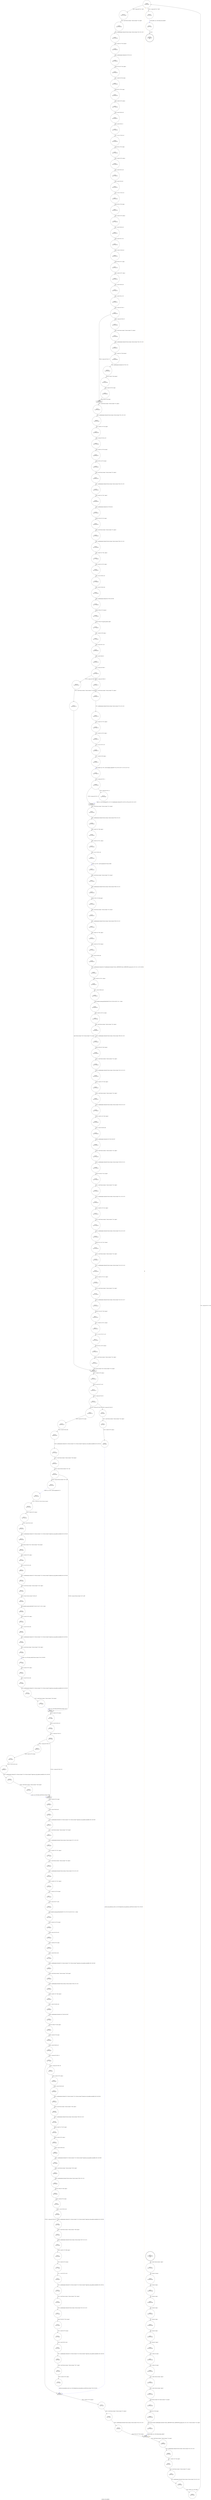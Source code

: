 digraph process_ts_fp_updates {
label="process_ts_fp_updates"
42956 [label="N42956\n(rp:226, ep:0)\nexit", shape="doublecircle"]
42957 [label="N42957\n(rp:252, ep:252)\nentry", shape="doublecircle"]
42957 -> 42959 [label="%2 = alloca %struct.stream*, align 8"]
42959 [label="N42959\n(rp:251, ep:251)", shape="circle"]
42959 -> 42960 [label="%3 = alloca i16, align 2"]
42960 [label="N42960\n(rp:250, ep:250)", shape="circle"]
42960 -> 42961 [label="%4 = alloca i8, align 1"]
42961 [label="N42961\n(rp:249, ep:249)", shape="circle"]
42961 -> 42962 [label="%5 = alloca i8, align 1"]
42962 [label="N42962\n(rp:248, ep:248)", shape="circle"]
42962 -> 42963 [label="%6 = alloca i8, align 1"]
42963 [label="N42963\n(rp:247, ep:247)", shape="circle"]
42963 -> 42964 [label="%7 = alloca i8, align 1"]
42964 [label="N42964\n(rp:246, ep:246)", shape="circle"]
42964 -> 42965 [label="%8 = alloca i8, align 1"]
42965 [label="N42965\n(rp:245, ep:245)", shape="circle"]
42965 -> 42966 [label="%9 = alloca i8*, align 8"]
42966 [label="N42966\n(rp:244, ep:244)", shape="circle"]
42966 -> 42967 [label="%10 = alloca i32, align 4"]
42967 [label="N42967\n(rp:243, ep:243)", shape="circle"]
42967 -> 42968 [label="%11 = alloca i32, align 4"]
42968 [label="N42968\n(rp:242, ep:242)", shape="circle"]
42968 -> 42969 [label="%12 = alloca %struct.stream*, align 8"]
42969 [label="N42969\n(rp:241, ep:241)", shape="circle"]
42969 -> 42970 [label="%13 = alloca %struct.stream*, align 8"]
42970 [label="N42970\n(rp:240, ep:240)", shape="circle"]
42970 -> 42978 [label="store %struct.stream* %0, %struct.stream** %2, align 8"]
42978 [label="N42978\n(rp:239, ep:239)", shape="circle"]
42978 -> 42983 [label="store i8 0, i8* %8, align 1"]
42983 [label="N42983\n(rp:238, ep:238)", shape="circle"]
42983 -> 42985 [label="store %struct.stream* getelementptr inbounds (%struct._RDPCOMP, %struct._RDPCOMP* @g_mppc_dict, i32 0, i32 2), %struct.stream** %12, align 8"]
42985 [label="N42985\n(rp:237, ep:237)", shape="circle"]
42985 -> 42987 [label="ui_begin_update --@-- call void @ui_begin_update()", style="dashed", color="blue"]
42987 [label="N42987\n(rp:236, ep:10)", shape="box"]
42987 -> 42988 [label="%15 = load %struct.stream*, %struct.stream** %2, align 8"]
42987 -> 42987 [label="@", style="dashed", color="orange"]
42987 -> 42994 [label="@", style="dashed", color="orange"]
42988 [label="N42988\n(rp:235, ep:9)", shape="circle"]
42988 -> 42989 [label="%16 = getelementptr inbounds %struct.stream, %struct.stream* %15, i32 0, i32 0"]
42989 [label="N42989\n(rp:234, ep:8)", shape="circle"]
42989 -> 42990 [label="%17 = load i8*, i8** %16, align 8"]
42990 [label="N42990\n(rp:233, ep:7)", shape="circle"]
42990 -> 42991 [label="%18 = load %struct.stream*, %struct.stream** %2, align 8"]
42991 [label="N42991\n(rp:232, ep:6)", shape="circle"]
42991 -> 42992 [label="%19 = getelementptr inbounds %struct.stream, %struct.stream* %18, i32 0, i32 1"]
42992 [label="N42992\n(rp:231, ep:5)", shape="circle"]
42992 -> 42993 [label="%20 = load i8*, i8** %19, align 8"]
42993 [label="N42993\n(rp:230, ep:4)", shape="circle"]
42993 -> 42994 [label="%21 = icmp ult i8* %17, %20"]
42994 [label="N42994\n(rp:229, ep:3)", shape="circle"]
42994 -> 43233 [label="[%21 = icmp ult i8* %17, %20]"]
42994 -> 43234 [label="[!(%21 = icmp ult i8* %17, %20)]"]
42996 [label="N42996\n(rp:224, ep:235)", shape="circle"]
42996 -> 42997 [label="%24 = getelementptr inbounds %struct.stream, %struct.stream* %23, i32 0, i32 0"]
42997 [label="N42997\n(rp:223, ep:234)", shape="circle"]
42997 -> 42998 [label="%25 = load i8*, i8** %24, align 8"]
42998 [label="N42998\n(rp:222, ep:233)", shape="circle"]
42998 -> 42999 [label="%26 = getelementptr inbounds i8, i8* %25, i32 1"]
42999 [label="N42999\n(rp:221, ep:232)", shape="circle"]
42999 -> 43000 [label="store i8* %26, i8** %24, align 8"]
43000 [label="N43000\n(rp:220, ep:231)", shape="circle"]
43000 -> 43001 [label="%27 = load i8, i8* %25, align 1"]
43001 [label="N43001\n(rp:219, ep:230)", shape="circle"]
43001 -> 43002 [label="store i8 %27, i8* %4, align 1"]
43002 [label="N43002\n(rp:218, ep:229)", shape="circle"]
43002 -> 43003 [label="%28 = load i8, i8* %4, align 1"]
43003 [label="N43003\n(rp:217, ep:228)", shape="circle"]
43003 -> 43004 [label="%29 = zext i8 %28 to i32"]
43004 [label="N43004\n(rp:216, ep:227)", shape="circle"]
43004 -> 43005 [label="%30 = and i32 %29, 15"]
43005 [label="N43005\n(rp:215, ep:226)", shape="circle"]
43005 -> 43006 [label="%31 = trunc i32 %30 to i8"]
43006 [label="N43006\n(rp:214, ep:225)", shape="circle"]
43006 -> 43007 [label="store i8 %31, i8* %5, align 1"]
43007 [label="N43007\n(rp:213, ep:224)", shape="circle"]
43007 -> 43008 [label="%32 = load i8, i8* %4, align 1"]
43008 [label="N43008\n(rp:212, ep:223)", shape="circle"]
43008 -> 43009 [label="%33 = zext i8 %32 to i32"]
43009 [label="N43009\n(rp:211, ep:222)", shape="circle"]
43009 -> 43010 [label="%34 = and i32 %33, 48"]
43010 [label="N43010\n(rp:210, ep:221)", shape="circle"]
43010 -> 43011 [label="%35 = trunc i32 %34 to i8"]
43011 [label="N43011\n(rp:209, ep:220)", shape="circle"]
43011 -> 43012 [label="store i8 %35, i8* %6, align 1"]
43012 [label="N43012\n(rp:208, ep:219)", shape="circle"]
43012 -> 43013 [label="%36 = load i8, i8* %4, align 1"]
43013 [label="N43013\n(rp:207, ep:218)", shape="circle"]
43013 -> 43014 [label="%37 = zext i8 %36 to i32"]
43014 [label="N43014\n(rp:206, ep:217)", shape="circle"]
43014 -> 43015 [label="%38 = and i32 %37, 192"]
43015 [label="N43015\n(rp:205, ep:216)", shape="circle"]
43015 -> 43016 [label="%39 = trunc i32 %38 to i8"]
43016 [label="N43016\n(rp:204, ep:215)", shape="circle"]
43016 -> 43017 [label="store i8 %39, i8* %7, align 1"]
43017 [label="N43017\n(rp:203, ep:214)", shape="circle"]
43017 -> 43018 [label="%40 = load i8, i8* %7, align 1"]
43018 [label="N43018\n(rp:202, ep:213)", shape="circle"]
43018 -> 43019 [label="%41 = zext i8 %40 to i32"]
43019 [label="N43019\n(rp:201, ep:212)", shape="circle"]
43019 -> 43020 [label="%42 = and i32 %41, 128"]
43020 [label="N43020\n(rp:200, ep:211)", shape="circle"]
43020 -> 43021 [label="%43 = icmp ne i32 %42, 0"]
43021 [label="N43021\n(rp:199, ep:210)", shape="circle"]
43021 -> 43235 [label="[%43 = icmp ne i32 %42, 0]"]
43021 -> 43030 [label="[!(%43 = icmp ne i32 %42, 0)]"]
43023 [label="N43023\n(rp:197, ep:208)", shape="circle"]
43023 -> 43024 [label="%46 = getelementptr inbounds %struct.stream, %struct.stream* %45, i32 0, i32 0"]
43024 [label="N43024\n(rp:196, ep:207)", shape="circle"]
43024 -> 43025 [label="%47 = load i8*, i8** %46, align 8"]
43025 [label="N43025\n(rp:195, ep:206)", shape="circle"]
43025 -> 43026 [label="%48 = getelementptr inbounds i8, i8* %47, i32 1"]
43026 [label="N43026\n(rp:194, ep:205)", shape="circle"]
43026 -> 43027 [label="store i8* %48, i8** %46, align 8"]
43027 [label="N43027\n(rp:193, ep:204)", shape="circle"]
43027 -> 43028 [label="%49 = load i8, i8* %47, align 1"]
43028 [label="N43028\n(rp:192, ep:203)", shape="circle"]
43028 -> 43030 [label="store i8 %49, i8* %8, align 1"]
43030 [label="N43030\n(rp:191, ep:202)", shape="box"]
43030 -> 43031 [label="%51 = load %struct.stream*, %struct.stream** %2, align 8"]
43031 [label="N43031\n(rp:190, ep:201)", shape="circle"]
43031 -> 43032 [label="%52 = getelementptr inbounds %struct.stream, %struct.stream* %51, i32 0, i32 0"]
43032 [label="N43032\n(rp:189, ep:200)", shape="circle"]
43032 -> 43033 [label="%53 = load i8*, i8** %52, align 8"]
43033 [label="N43033\n(rp:188, ep:199)", shape="circle"]
43033 -> 43034 [label="%54 = bitcast i8* %53 to i16*"]
43034 [label="N43034\n(rp:187, ep:198)", shape="circle"]
43034 -> 43035 [label="%55 = load i16, i16* %54, align 2"]
43035 [label="N43035\n(rp:186, ep:197)", shape="circle"]
43035 -> 43036 [label="store i16 %55, i16* %3, align 2"]
43036 [label="N43036\n(rp:185, ep:196)", shape="circle"]
43036 -> 43037 [label="%56 = load %struct.stream*, %struct.stream** %2, align 8"]
43037 [label="N43037\n(rp:184, ep:195)", shape="circle"]
43037 -> 43038 [label="%57 = getelementptr inbounds %struct.stream, %struct.stream* %56, i32 0, i32 0"]
43038 [label="N43038\n(rp:183, ep:194)", shape="circle"]
43038 -> 43039 [label="%58 = load i8*, i8** %57, align 8"]
43039 [label="N43039\n(rp:182, ep:193)", shape="circle"]
43039 -> 43040 [label="%59 = getelementptr inbounds i8, i8* %58, i64 2"]
43040 [label="N43040\n(rp:181, ep:192)", shape="circle"]
43040 -> 43041 [label="store i8* %59, i8** %57, align 8"]
43041 [label="N43041\n(rp:180, ep:191)", shape="circle"]
43041 -> 43042 [label="%60 = load %struct.stream*, %struct.stream** %2, align 8"]
43042 [label="N43042\n(rp:179, ep:190)", shape="circle"]
43042 -> 43043 [label="%61 = getelementptr inbounds %struct.stream, %struct.stream* %60, i32 0, i32 0"]
43043 [label="N43043\n(rp:178, ep:189)", shape="circle"]
43043 -> 43044 [label="%62 = load i8*, i8** %61, align 8"]
43044 [label="N43044\n(rp:177, ep:188)", shape="circle"]
43044 -> 43045 [label="%63 = load i16, i16* %3, align 2"]
43045 [label="N43045\n(rp:176, ep:187)", shape="circle"]
43045 -> 43046 [label="%64 = zext i16 %63 to i32"]
43046 [label="N43046\n(rp:175, ep:186)", shape="circle"]
43046 -> 43047 [label="%65 = sext i32 %64 to i64"]
43047 [label="N43047\n(rp:174, ep:185)", shape="circle"]
43047 -> 43048 [label="%66 = getelementptr inbounds i8, i8* %62, i64 %65"]
43048 [label="N43048\n(rp:173, ep:184)", shape="circle"]
43048 -> 43049 [label="store i8* %66, i8** %9, align 8"]
43049 [label="N43049\n(rp:172, ep:183)", shape="circle"]
43049 -> 43050 [label="store i8* %66, i8** @g_next_packet, align 8"]
43050 [label="N43050\n(rp:171, ep:182)", shape="circle"]
43050 -> 43051 [label="%67 = load i8, i8* %8, align 1"]
43051 [label="N43051\n(rp:170, ep:181)", shape="circle"]
43051 -> 43052 [label="%68 = zext i8 %67 to i32"]
43052 [label="N43052\n(rp:169, ep:180)", shape="circle"]
43052 -> 43053 [label="%69 = and i32 %68, 32"]
43053 [label="N43053\n(rp:168, ep:179)", shape="circle"]
43053 -> 43054 [label="%70 = icmp ne i32 %69, 0"]
43054 [label="N43054\n(rp:167, ep:178)", shape="circle"]
43054 -> 43237 [label="[%70 = icmp ne i32 %69, 0]"]
43054 -> 43238 [label="[!(%70 = icmp ne i32 %69, 0)]"]
43056 [label="N43056\n(rp:163, ep:176)", shape="circle"]
43056 -> 43057 [label="%73 = getelementptr inbounds %struct.stream, %struct.stream* %72, i32 0, i32 0"]
43057 [label="N43057\n(rp:162, ep:175)", shape="circle"]
43057 -> 43058 [label="%74 = load i8*, i8** %73, align 8"]
43058 [label="N43058\n(rp:161, ep:174)", shape="circle"]
43058 -> 43059 [label="%75 = load i16, i16* %3, align 2"]
43059 [label="N43059\n(rp:160, ep:173)", shape="circle"]
43059 -> 43060 [label="%76 = zext i16 %75 to i32"]
43060 [label="N43060\n(rp:159, ep:172)", shape="circle"]
43060 -> 43061 [label="%77 = load i8, i8* %8, align 1"]
43061 [label="N43061\n(rp:158, ep:171)", shape="circle"]
43061 -> 43062 [label="mppc_expand --@-- %78 = call i32 @mppc_expand(i8* %74, i32 %76, i8 %77, i32* %10, i32* %11)", style="dashed", color="blue"]
43062 [label="N43062\n(rp:157, ep:170)", shape="circle"]
43062 -> 43063 [label="%79 = icmp eq i32 %78, -1"]
43063 [label="N43063\n(rp:156, ep:169)", shape="circle"]
43063 -> 43239 [label="[%79 = icmp eq i32 %78, -1]"]
43063 -> 43066 [label="[!(%79 = icmp eq i32 %78, -1)]"]
43066 [label="N43066\n(rp:154, ep:167)", shape="box"]
43066 -> 43067 [label="%82 = load %struct.stream*, %struct.stream** %12, align 8"]
43067 [label="N43067\n(rp:153, ep:166)", shape="circle"]
43067 -> 43068 [label="%83 = getelementptr inbounds %struct.stream, %struct.stream* %82, i32 0, i32 2"]
43068 [label="N43068\n(rp:152, ep:165)", shape="circle"]
43068 -> 43069 [label="%84 = load i8*, i8** %83, align 8"]
43069 [label="N43069\n(rp:151, ep:164)", shape="circle"]
43069 -> 43070 [label="%85 = load i32, i32* %11, align 4"]
43070 [label="N43070\n(rp:150, ep:163)", shape="circle"]
43070 -> 43071 [label="%86 = zext i32 %85 to i64"]
43071 [label="N43071\n(rp:149, ep:162)", shape="circle"]
43071 -> 43072 [label="xrealloc --@-- %87 = call i8* @xrealloc(i8* %84, i64 %86)", style="dashed", color="blue"]
43072 [label="N43072\n(rp:148, ep:161)", shape="circle"]
43072 -> 43073 [label="%88 = load %struct.stream*, %struct.stream** %12, align 8"]
43073 [label="N43073\n(rp:147, ep:160)", shape="circle"]
43073 -> 43074 [label="%89 = getelementptr inbounds %struct.stream, %struct.stream* %88, i32 0, i32 2"]
43074 [label="N43074\n(rp:146, ep:159)", shape="circle"]
43074 -> 43075 [label="store i8* %87, i8** %89, align 8"]
43075 [label="N43075\n(rp:145, ep:158)", shape="circle"]
43075 -> 43076 [label="%90 = load %struct.stream*, %struct.stream** %12, align 8"]
43076 [label="N43076\n(rp:144, ep:157)", shape="circle"]
43076 -> 43077 [label="%91 = getelementptr inbounds %struct.stream, %struct.stream* %90, i32 0, i32 2"]
43077 [label="N43077\n(rp:143, ep:156)", shape="circle"]
43077 -> 43078 [label="%92 = load i8*, i8** %91, align 8"]
43078 [label="N43078\n(rp:142, ep:155)", shape="circle"]
43078 -> 43079 [label="%93 = load i32, i32* %10, align 4"]
43079 [label="N43079\n(rp:141, ep:154)", shape="circle"]
43079 -> 43080 [label="%94 = zext i32 %93 to i64"]
43080 [label="N43080\n(rp:140, ep:153)", shape="circle"]
43080 -> 43081 [label="%95 = getelementptr inbounds i8, i8* getelementptr inbounds (%struct._RDPCOMP, %struct._RDPCOMP* @g_mppc_dict, i32 0, i32 1, i32 0), i64 %94"]
43081 [label="N43081\n(rp:139, ep:152)", shape="circle"]
43081 -> 43082 [label="%96 = load i32, i32* %11, align 4"]
43082 [label="N43082\n(rp:138, ep:151)", shape="circle"]
43082 -> 43083 [label="%97 = zext i32 %96 to i64"]
43083 [label="N43083\n(rp:137, ep:150)", shape="circle"]
43083 -> 43084 [label="call void @llvm.memcpy.p0i8.p0i8.i64(i8* %92, i8* %95, i64 %97, i32 1, i1 false)"]
43084 [label="N43084\n(rp:136, ep:149)", shape="circle"]
43084 -> 43085 [label="%98 = load i32, i32* %11, align 4"]
43085 [label="N43085\n(rp:135, ep:148)", shape="circle"]
43085 -> 43086 [label="%99 = load %struct.stream*, %struct.stream** %12, align 8"]
43086 [label="N43086\n(rp:134, ep:147)", shape="circle"]
43086 -> 43087 [label="%100 = getelementptr inbounds %struct.stream, %struct.stream* %99, i32 0, i32 3"]
43087 [label="N43087\n(rp:133, ep:146)", shape="circle"]
43087 -> 43088 [label="store i32 %98, i32* %100, align 8"]
43088 [label="N43088\n(rp:132, ep:145)", shape="circle"]
43088 -> 43089 [label="%101 = load %struct.stream*, %struct.stream** %12, align 8"]
43089 [label="N43089\n(rp:131, ep:144)", shape="circle"]
43089 -> 43090 [label="%102 = getelementptr inbounds %struct.stream, %struct.stream* %101, i32 0, i32 2"]
43090 [label="N43090\n(rp:130, ep:143)", shape="circle"]
43090 -> 43091 [label="%103 = load i8*, i8** %102, align 8"]
43091 [label="N43091\n(rp:129, ep:142)", shape="circle"]
43091 -> 43092 [label="%104 = load %struct.stream*, %struct.stream** %12, align 8"]
43092 [label="N43092\n(rp:128, ep:141)", shape="circle"]
43092 -> 43093 [label="%105 = getelementptr inbounds %struct.stream, %struct.stream* %104, i32 0, i32 3"]
43093 [label="N43093\n(rp:127, ep:140)", shape="circle"]
43093 -> 43094 [label="%106 = load i32, i32* %105, align 8"]
43094 [label="N43094\n(rp:126, ep:139)", shape="circle"]
43094 -> 43095 [label="%107 = zext i32 %106 to i64"]
43095 [label="N43095\n(rp:125, ep:138)", shape="circle"]
43095 -> 43096 [label="%108 = getelementptr inbounds i8, i8* %103, i64 %107"]
43096 [label="N43096\n(rp:124, ep:137)", shape="circle"]
43096 -> 43097 [label="%109 = load %struct.stream*, %struct.stream** %12, align 8"]
43097 [label="N43097\n(rp:123, ep:136)", shape="circle"]
43097 -> 43098 [label="%110 = getelementptr inbounds %struct.stream, %struct.stream* %109, i32 0, i32 1"]
43098 [label="N43098\n(rp:122, ep:135)", shape="circle"]
43098 -> 43099 [label="store i8* %108, i8** %110, align 8"]
43099 [label="N43099\n(rp:121, ep:134)", shape="circle"]
43099 -> 43100 [label="%111 = load %struct.stream*, %struct.stream** %12, align 8"]
43100 [label="N43100\n(rp:120, ep:133)", shape="circle"]
43100 -> 43101 [label="%112 = getelementptr inbounds %struct.stream, %struct.stream* %111, i32 0, i32 2"]
43101 [label="N43101\n(rp:119, ep:132)", shape="circle"]
43101 -> 43102 [label="%113 = load i8*, i8** %112, align 8"]
43102 [label="N43102\n(rp:118, ep:131)", shape="circle"]
43102 -> 43103 [label="%114 = load %struct.stream*, %struct.stream** %12, align 8"]
43103 [label="N43103\n(rp:117, ep:130)", shape="circle"]
43103 -> 43104 [label="%115 = getelementptr inbounds %struct.stream, %struct.stream* %114, i32 0, i32 0"]
43104 [label="N43104\n(rp:116, ep:129)", shape="circle"]
43104 -> 43105 [label="store i8* %113, i8** %115, align 8"]
43105 [label="N43105\n(rp:115, ep:128)", shape="circle"]
43105 -> 43106 [label="%116 = load %struct.stream*, %struct.stream** %12, align 8"]
43106 [label="N43106\n(rp:114, ep:127)", shape="circle"]
43106 -> 43107 [label="%117 = getelementptr inbounds %struct.stream, %struct.stream* %116, i32 0, i32 0"]
43107 [label="N43107\n(rp:113, ep:126)", shape="circle"]
43107 -> 43108 [label="%118 = load i8*, i8** %117, align 8"]
43108 [label="N43108\n(rp:112, ep:125)", shape="circle"]
43108 -> 43109 [label="%119 = load %struct.stream*, %struct.stream** %12, align 8"]
43109 [label="N43109\n(rp:111, ep:124)", shape="circle"]
43109 -> 43110 [label="%120 = getelementptr inbounds %struct.stream, %struct.stream* %119, i32 0, i32 7"]
43110 [label="N43110\n(rp:110, ep:123)", shape="circle"]
43110 -> 43111 [label="store i8* %118, i8** %120, align 8"]
43111 [label="N43111\n(rp:109, ep:122)", shape="circle"]
43111 -> 43112 [label="%121 = load i32, i32* %11, align 4"]
43112 [label="N43112\n(rp:108, ep:121)", shape="circle"]
43112 -> 43113 [label="%122 = trunc i32 %121 to i16"]
43113 [label="N43113\n(rp:107, ep:120)", shape="circle"]
43113 -> 43114 [label="store i16 %122, i16* %3, align 2"]
43114 [label="N43114\n(rp:106, ep:118)", shape="circle"]
43114 -> 43115 [label="%123 = load %struct.stream*, %struct.stream** %12, align 8"]
43115 [label="N43115\n(rp:105, ep:116)", shape="circle"]
43115 -> 43120 [label="store %struct.stream* %123, %struct.stream** %13, align 8"]
43118 [label="N43118\n(rp:165, ep:117)", shape="circle"]
43118 -> 43120 [label="store %struct.stream* %125, %struct.stream** %13, align 8"]
43120 [label="N43120\n(rp:104, ep:115)", shape="box"]
43120 -> 43121 [label="%127 = load i8, i8* %6, align 1"]
43121 [label="N43121\n(rp:103, ep:114)", shape="circle"]
43121 -> 43122 [label="%128 = zext i8 %127 to i32"]
43122 [label="N43122\n(rp:102, ep:113)", shape="circle"]
43122 -> 43123 [label="%129 = icmp eq i32 %128, 0"]
43123 [label="N43123\n(rp:101, ep:112)", shape="circle"]
43123 -> 43241 [label="[%129 = icmp eq i32 %128, 0]"]
43123 -> 43242 [label="[!(%129 = icmp eq i32 %128, 0)]"]
43125 [label="N43125\n(rp:5, ep:17)", shape="circle"]
43125 -> 43126 [label="%132 = load i8, i8* %5, align 1"]
43126 [label="N43126\n(rp:4, ep:15)", shape="circle"]
43126 -> 43226 [label="process_ts_fp_update_by_code --@-- call void @process_ts_fp_update_by_code(%struct.stream* %131, i8 %132)", style="dashed", color="blue"]
43129 [label="N43129\n(rp:99, ep:110)", shape="circle"]
43129 -> 43130 [label="%135 = zext i8 %134 to i64"]
43130 [label="N43130\n(rp:98, ep:109)", shape="circle"]
43130 -> 43131 [label="%136 = getelementptr inbounds [15 x %struct.stream*], [15 x %struct.stream*]* @process_ts_fp_updates.assembled, i64 0, i64 %135"]
43131 [label="N43131\n(rp:97, ep:108)", shape="circle"]
43131 -> 43132 [label="%137 = load %struct.stream*, %struct.stream** %136, align 8"]
43132 [label="N43132\n(rp:96, ep:107)", shape="circle"]
43132 -> 43133 [label="%138 = icmp eq %struct.stream* %137, null"]
43133 [label="N43133\n(rp:95, ep:106)", shape="circle"]
43133 -> 43243 [label="[%138 = icmp eq %struct.stream* %137, null]"]
43133 -> 43157 [label="[!(%138 = icmp eq %struct.stream* %137, null)]"]
43135 [label="N43135\n(rp:93, ep:104)", shape="circle"]
43135 -> 43136 [label="%141 = bitcast i8* %140 to %struct.stream*"]
43136 [label="N43136\n(rp:92, ep:103)", shape="circle"]
43136 -> 43137 [label="%142 = load i8, i8* %5, align 1"]
43137 [label="N43137\n(rp:91, ep:102)", shape="circle"]
43137 -> 43138 [label="%143 = zext i8 %142 to i64"]
43138 [label="N43138\n(rp:90, ep:101)", shape="circle"]
43138 -> 43139 [label="%144 = getelementptr inbounds [15 x %struct.stream*], [15 x %struct.stream*]* @process_ts_fp_updates.assembled, i64 0, i64 %143"]
43139 [label="N43139\n(rp:89, ep:100)", shape="circle"]
43139 -> 43140 [label="store %struct.stream* %141, %struct.stream** %144, align 8"]
43140 [label="N43140\n(rp:88, ep:99)", shape="circle"]
43140 -> 43141 [label="%145 = load i8, i8* %5, align 1"]
43141 [label="N43141\n(rp:87, ep:98)", shape="circle"]
43141 -> 43142 [label="%146 = zext i8 %145 to i64"]
43142 [label="N43142\n(rp:86, ep:97)", shape="circle"]
43142 -> 43143 [label="%147 = getelementptr inbounds [15 x %struct.stream*], [15 x %struct.stream*]* @process_ts_fp_updates.assembled, i64 0, i64 %146"]
43143 [label="N43143\n(rp:85, ep:96)", shape="circle"]
43143 -> 43144 [label="%148 = load %struct.stream*, %struct.stream** %147, align 8"]
43144 [label="N43144\n(rp:84, ep:95)", shape="circle"]
43144 -> 43145 [label="%149 = bitcast %struct.stream* %148 to i8*"]
43145 [label="N43145\n(rp:83, ep:94)", shape="circle"]
43145 -> 43146 [label="call void @llvm.memset.p0i8.i64(i8* %149, i8 0, i64 72, i32 8, i1 false)"]
43146 [label="N43146\n(rp:82, ep:93)", shape="circle"]
43146 -> 43147 [label="%150 = load i8, i8* %5, align 1"]
43147 [label="N43147\n(rp:81, ep:92)", shape="circle"]
43147 -> 43148 [label="%151 = zext i8 %150 to i64"]
43148 [label="N43148\n(rp:80, ep:91)", shape="circle"]
43148 -> 43149 [label="%152 = getelementptr inbounds [15 x %struct.stream*], [15 x %struct.stream*]* @process_ts_fp_updates.assembled, i64 0, i64 %151"]
43149 [label="N43149\n(rp:79, ep:90)", shape="circle"]
43149 -> 43150 [label="%153 = load %struct.stream*, %struct.stream** %152, align 8"]
43150 [label="N43150\n(rp:78, ep:89)", shape="circle"]
43150 -> 43151 [label="s_realloc --@-- call void @s_realloc(%struct.stream* %153, i32 65535)", style="dashed", color="blue"]
43151 [label="N43151\n(rp:77, ep:88)", shape="circle"]
43151 -> 43152 [label="%154 = load i8, i8* %5, align 1"]
43152 [label="N43152\n(rp:76, ep:87)", shape="circle"]
43152 -> 43153 [label="%155 = zext i8 %154 to i64"]
43153 [label="N43153\n(rp:75, ep:86)", shape="circle"]
43153 -> 43154 [label="%156 = getelementptr inbounds [15 x %struct.stream*], [15 x %struct.stream*]* @process_ts_fp_updates.assembled, i64 0, i64 %155"]
43154 [label="N43154\n(rp:74, ep:85)", shape="circle"]
43154 -> 43155 [label="%157 = load %struct.stream*, %struct.stream** %156, align 8"]
43155 [label="N43155\n(rp:73, ep:84)", shape="circle"]
43155 -> 43157 [label="s_reset --@-- call void @s_reset(%struct.stream* %157)", style="dashed", color="blue"]
43157 [label="N43157\n(rp:72, ep:83)", shape="box"]
43157 -> 43158 [label="%159 = load i8, i8* %6, align 1"]
43158 [label="N43158\n(rp:71, ep:82)", shape="circle"]
43158 -> 43159 [label="%160 = zext i8 %159 to i32"]
43159 [label="N43159\n(rp:70, ep:81)", shape="circle"]
43159 -> 43160 [label="%161 = icmp eq i32 %160, 32"]
43160 [label="N43160\n(rp:69, ep:80)", shape="circle"]
43160 -> 43245 [label="[%161 = icmp eq i32 %160, 32]"]
43160 -> 43167 [label="[!(%161 = icmp eq i32 %160, 32)]"]
43162 [label="N43162\n(rp:67, ep:78)", shape="circle"]
43162 -> 43163 [label="%164 = zext i8 %163 to i64"]
43163 [label="N43163\n(rp:66, ep:77)", shape="circle"]
43163 -> 43164 [label="%165 = getelementptr inbounds [15 x %struct.stream*], [15 x %struct.stream*]* @process_ts_fp_updates.assembled, i64 0, i64 %164"]
43164 [label="N43164\n(rp:65, ep:76)", shape="circle"]
43164 -> 43165 [label="%166 = load %struct.stream*, %struct.stream** %165, align 8"]
43165 [label="N43165\n(rp:64, ep:75)", shape="circle"]
43165 -> 43167 [label="s_reset --@-- call void @s_reset(%struct.stream* %166)", style="dashed", color="blue"]
43167 [label="N43167\n(rp:63, ep:74)", shape="box"]
43167 -> 43168 [label="%168 = load i8, i8* %5, align 1"]
43168 [label="N43168\n(rp:62, ep:73)", shape="circle"]
43168 -> 43169 [label="%169 = zext i8 %168 to i64"]
43169 [label="N43169\n(rp:61, ep:72)", shape="circle"]
43169 -> 43170 [label="%170 = getelementptr inbounds [15 x %struct.stream*], [15 x %struct.stream*]* @process_ts_fp_updates.assembled, i64 0, i64 %169"]
43170 [label="N43170\n(rp:60, ep:71)", shape="circle"]
43170 -> 43171 [label="%171 = load %struct.stream*, %struct.stream** %170, align 8"]
43171 [label="N43171\n(rp:59, ep:70)", shape="circle"]
43171 -> 43172 [label="%172 = getelementptr inbounds %struct.stream, %struct.stream* %171, i32 0, i32 0"]
43172 [label="N43172\n(rp:58, ep:69)", shape="circle"]
43172 -> 43173 [label="%173 = load i8*, i8** %172, align 8"]
43173 [label="N43173\n(rp:57, ep:68)", shape="circle"]
43173 -> 43174 [label="%174 = load %struct.stream*, %struct.stream** %13, align 8"]
43174 [label="N43174\n(rp:56, ep:67)", shape="circle"]
43174 -> 43175 [label="%175 = getelementptr inbounds %struct.stream, %struct.stream* %174, i32 0, i32 0"]
43175 [label="N43175\n(rp:55, ep:66)", shape="circle"]
43175 -> 43176 [label="%176 = load i8*, i8** %175, align 8"]
43176 [label="N43176\n(rp:54, ep:65)", shape="circle"]
43176 -> 43177 [label="%177 = load i16, i16* %3, align 2"]
43177 [label="N43177\n(rp:53, ep:64)", shape="circle"]
43177 -> 43178 [label="%178 = zext i16 %177 to i64"]
43178 [label="N43178\n(rp:52, ep:63)", shape="circle"]
43178 -> 43179 [label="call void @llvm.memcpy.p0i8.p0i8.i64(i8* %173, i8* %176, i64 %178, i32 1, i1 false)"]
43179 [label="N43179\n(rp:51, ep:62)", shape="circle"]
43179 -> 43180 [label="%179 = load i16, i16* %3, align 2"]
43180 [label="N43180\n(rp:50, ep:61)", shape="circle"]
43180 -> 43181 [label="%180 = zext i16 %179 to i32"]
43181 [label="N43181\n(rp:49, ep:60)", shape="circle"]
43181 -> 43182 [label="%181 = load i8, i8* %5, align 1"]
43182 [label="N43182\n(rp:48, ep:59)", shape="circle"]
43182 -> 43183 [label="%182 = zext i8 %181 to i64"]
43183 [label="N43183\n(rp:47, ep:58)", shape="circle"]
43183 -> 43184 [label="%183 = getelementptr inbounds [15 x %struct.stream*], [15 x %struct.stream*]* @process_ts_fp_updates.assembled, i64 0, i64 %182"]
43184 [label="N43184\n(rp:46, ep:57)", shape="circle"]
43184 -> 43185 [label="%184 = load %struct.stream*, %struct.stream** %183, align 8"]
43185 [label="N43185\n(rp:45, ep:56)", shape="circle"]
43185 -> 43186 [label="%185 = getelementptr inbounds %struct.stream, %struct.stream* %184, i32 0, i32 0"]
43186 [label="N43186\n(rp:44, ep:55)", shape="circle"]
43186 -> 43187 [label="%186 = load i8*, i8** %185, align 8"]
43187 [label="N43187\n(rp:43, ep:54)", shape="circle"]
43187 -> 43188 [label="%187 = sext i32 %180 to i64"]
43188 [label="N43188\n(rp:42, ep:53)", shape="circle"]
43188 -> 43189 [label="%188 = getelementptr inbounds i8, i8* %186, i64 %187"]
43189 [label="N43189\n(rp:41, ep:52)", shape="circle"]
43189 -> 43190 [label="store i8* %188, i8** %185, align 8"]
43190 [label="N43190\n(rp:40, ep:51)", shape="circle"]
43190 -> 43191 [label="%189 = load i8, i8* %6, align 1"]
43191 [label="N43191\n(rp:39, ep:50)", shape="circle"]
43191 -> 43192 [label="%190 = zext i8 %189 to i32"]
43192 [label="N43192\n(rp:38, ep:49)", shape="circle"]
43192 -> 43193 [label="%191 = icmp eq i32 %190, 16"]
43193 [label="N43193\n(rp:37, ep:48)", shape="circle"]
43193 -> 43247 [label="[%191 = icmp eq i32 %190, 16]"]
43193 -> 43226 [label="[!(%191 = icmp eq i32 %190, 16)]"]
43195 [label="N43195\n(rp:35, ep:46)", shape="circle"]
43195 -> 43196 [label="%194 = zext i8 %193 to i64"]
43196 [label="N43196\n(rp:34, ep:45)", shape="circle"]
43196 -> 43197 [label="%195 = getelementptr inbounds [15 x %struct.stream*], [15 x %struct.stream*]* @process_ts_fp_updates.assembled, i64 0, i64 %194"]
43197 [label="N43197\n(rp:33, ep:44)", shape="circle"]
43197 -> 43198 [label="%196 = load %struct.stream*, %struct.stream** %195, align 8"]
43198 [label="N43198\n(rp:32, ep:43)", shape="circle"]
43198 -> 43199 [label="%197 = getelementptr inbounds %struct.stream, %struct.stream* %196, i32 0, i32 0"]
43199 [label="N43199\n(rp:31, ep:42)", shape="circle"]
43199 -> 43200 [label="%198 = load i8*, i8** %197, align 8"]
43200 [label="N43200\n(rp:30, ep:41)", shape="circle"]
43200 -> 43201 [label="%199 = load i8, i8* %5, align 1"]
43201 [label="N43201\n(rp:29, ep:40)", shape="circle"]
43201 -> 43202 [label="%200 = zext i8 %199 to i64"]
43202 [label="N43202\n(rp:28, ep:39)", shape="circle"]
43202 -> 43203 [label="%201 = getelementptr inbounds [15 x %struct.stream*], [15 x %struct.stream*]* @process_ts_fp_updates.assembled, i64 0, i64 %200"]
43203 [label="N43203\n(rp:27, ep:38)", shape="circle"]
43203 -> 43204 [label="%202 = load %struct.stream*, %struct.stream** %201, align 8"]
43204 [label="N43204\n(rp:26, ep:37)", shape="circle"]
43204 -> 43205 [label="%203 = getelementptr inbounds %struct.stream, %struct.stream* %202, i32 0, i32 1"]
43205 [label="N43205\n(rp:25, ep:36)", shape="circle"]
43205 -> 43206 [label="store i8* %198, i8** %203, align 8"]
43206 [label="N43206\n(rp:24, ep:35)", shape="circle"]
43206 -> 43207 [label="%204 = load i8, i8* %5, align 1"]
43207 [label="N43207\n(rp:23, ep:34)", shape="circle"]
43207 -> 43208 [label="%205 = zext i8 %204 to i64"]
43208 [label="N43208\n(rp:22, ep:33)", shape="circle"]
43208 -> 43209 [label="%206 = getelementptr inbounds [15 x %struct.stream*], [15 x %struct.stream*]* @process_ts_fp_updates.assembled, i64 0, i64 %205"]
43209 [label="N43209\n(rp:21, ep:32)", shape="circle"]
43209 -> 43210 [label="%207 = load %struct.stream*, %struct.stream** %206, align 8"]
43210 [label="N43210\n(rp:20, ep:31)", shape="circle"]
43210 -> 43211 [label="%208 = getelementptr inbounds %struct.stream, %struct.stream* %207, i32 0, i32 2"]
43211 [label="N43211\n(rp:19, ep:30)", shape="circle"]
43211 -> 43212 [label="%209 = load i8*, i8** %208, align 8"]
43212 [label="N43212\n(rp:18, ep:29)", shape="circle"]
43212 -> 43213 [label="%210 = load i8, i8* %5, align 1"]
43213 [label="N43213\n(rp:17, ep:28)", shape="circle"]
43213 -> 43214 [label="%211 = zext i8 %210 to i64"]
43214 [label="N43214\n(rp:16, ep:27)", shape="circle"]
43214 -> 43215 [label="%212 = getelementptr inbounds [15 x %struct.stream*], [15 x %struct.stream*]* @process_ts_fp_updates.assembled, i64 0, i64 %211"]
43215 [label="N43215\n(rp:15, ep:26)", shape="circle"]
43215 -> 43216 [label="%213 = load %struct.stream*, %struct.stream** %212, align 8"]
43216 [label="N43216\n(rp:14, ep:25)", shape="circle"]
43216 -> 43217 [label="%214 = getelementptr inbounds %struct.stream, %struct.stream* %213, i32 0, i32 0"]
43217 [label="N43217\n(rp:13, ep:24)", shape="circle"]
43217 -> 43218 [label="store i8* %209, i8** %214, align 8"]
43218 [label="N43218\n(rp:12, ep:23)", shape="circle"]
43218 -> 43219 [label="%215 = load i8, i8* %5, align 1"]
43219 [label="N43219\n(rp:11, ep:22)", shape="circle"]
43219 -> 43220 [label="%216 = zext i8 %215 to i64"]
43220 [label="N43220\n(rp:10, ep:21)", shape="circle"]
43220 -> 43221 [label="%217 = getelementptr inbounds [15 x %struct.stream*], [15 x %struct.stream*]* @process_ts_fp_updates.assembled, i64 0, i64 %216"]
43221 [label="N43221\n(rp:9, ep:20)", shape="circle"]
43221 -> 43222 [label="%218 = load %struct.stream*, %struct.stream** %217, align 8"]
43222 [label="N43222\n(rp:8, ep:18)", shape="circle"]
43222 -> 43223 [label="%219 = load i8, i8* %5, align 1"]
43223 [label="N43223\n(rp:7, ep:16)", shape="circle"]
43223 -> 43226 [label="process_ts_fp_update_by_code --@-- call void @process_ts_fp_update_by_code(%struct.stream* %218, i8 %219)", style="dashed", color="blue"]
43226 [label="N43226\n(rp:3, ep:14)", shape="box"]
43226 -> 43227 [label="%222 = load i8*, i8** %9, align 8"]
43227 [label="N43227\n(rp:2, ep:13)", shape="circle"]
43227 -> 43228 [label="%223 = load %struct.stream*, %struct.stream** %2, align 8"]
43228 [label="N43228\n(rp:1, ep:12)", shape="circle"]
43228 -> 43229 [label="%224 = getelementptr inbounds %struct.stream, %struct.stream* %223, i32 0, i32 0"]
43229 [label="N43229\n(rp:0, ep:11)", shape="circle"]
43229 -> 42987 [label="store i8* %222, i8** %224, align 8"]
43232 [label="N43232\n(rp:227, ep:1)", shape="circle"]
43232 -> 42956 [label="ret void"]
43233 [label="N43233\n(rp:225, ep:236)", shape="circle"]
43233 -> 42996 [label="%23 = load %struct.stream*, %struct.stream** %2, align 8"]
43234 [label="N43234\n(rp:228, ep:2)", shape="circle"]
43234 -> 43232 [label="ui_end_update --@-- call void @ui_end_update()", style="dashed", color="blue"]
43235 [label="N43235\n(rp:198, ep:209)", shape="circle"]
43235 -> 43023 [label="%45 = load %struct.stream*, %struct.stream** %2, align 8"]
43237 [label="N43237\n(rp:164, ep:177)", shape="circle"]
43237 -> 43056 [label="%72 = load %struct.stream*, %struct.stream** %2, align 8"]
43238 [label="N43238\n(rp:166, ep:119)", shape="circle"]
43238 -> 43118 [label="%125 = load %struct.stream*, %struct.stream** %2, align 8"]
43239 [label="N43239\n(rp:155, ep:168)", shape="circle"]
43239 -> 43066 [label="logger --@-- call void @logger(i32 4, i32 3, i8* getelementptr inbounds ([61 x i8], [61 x i8]* @.str.323, i32 0, i32 0))", style="dashed", color="blue"]
43241 [label="N43241\n(rp:6, ep:19)", shape="circle"]
43241 -> 43125 [label="%131 = load %struct.stream*, %struct.stream** %13, align 8"]
43242 [label="N43242\n(rp:100, ep:111)", shape="circle"]
43242 -> 43129 [label="%134 = load i8, i8* %5, align 1"]
43243 [label="N43243\n(rp:94, ep:105)", shape="circle"]
43243 -> 43135 [label="xmalloc --@-- %140 = call i8* @xmalloc(i32 72)", style="dashed", color="blue"]
43245 [label="N43245\n(rp:68, ep:79)", shape="circle"]
43245 -> 43162 [label="%163 = load i8, i8* %5, align 1"]
43247 [label="N43247\n(rp:36, ep:47)", shape="circle"]
43247 -> 43195 [label="%193 = load i8, i8* %5, align 1"]
}
